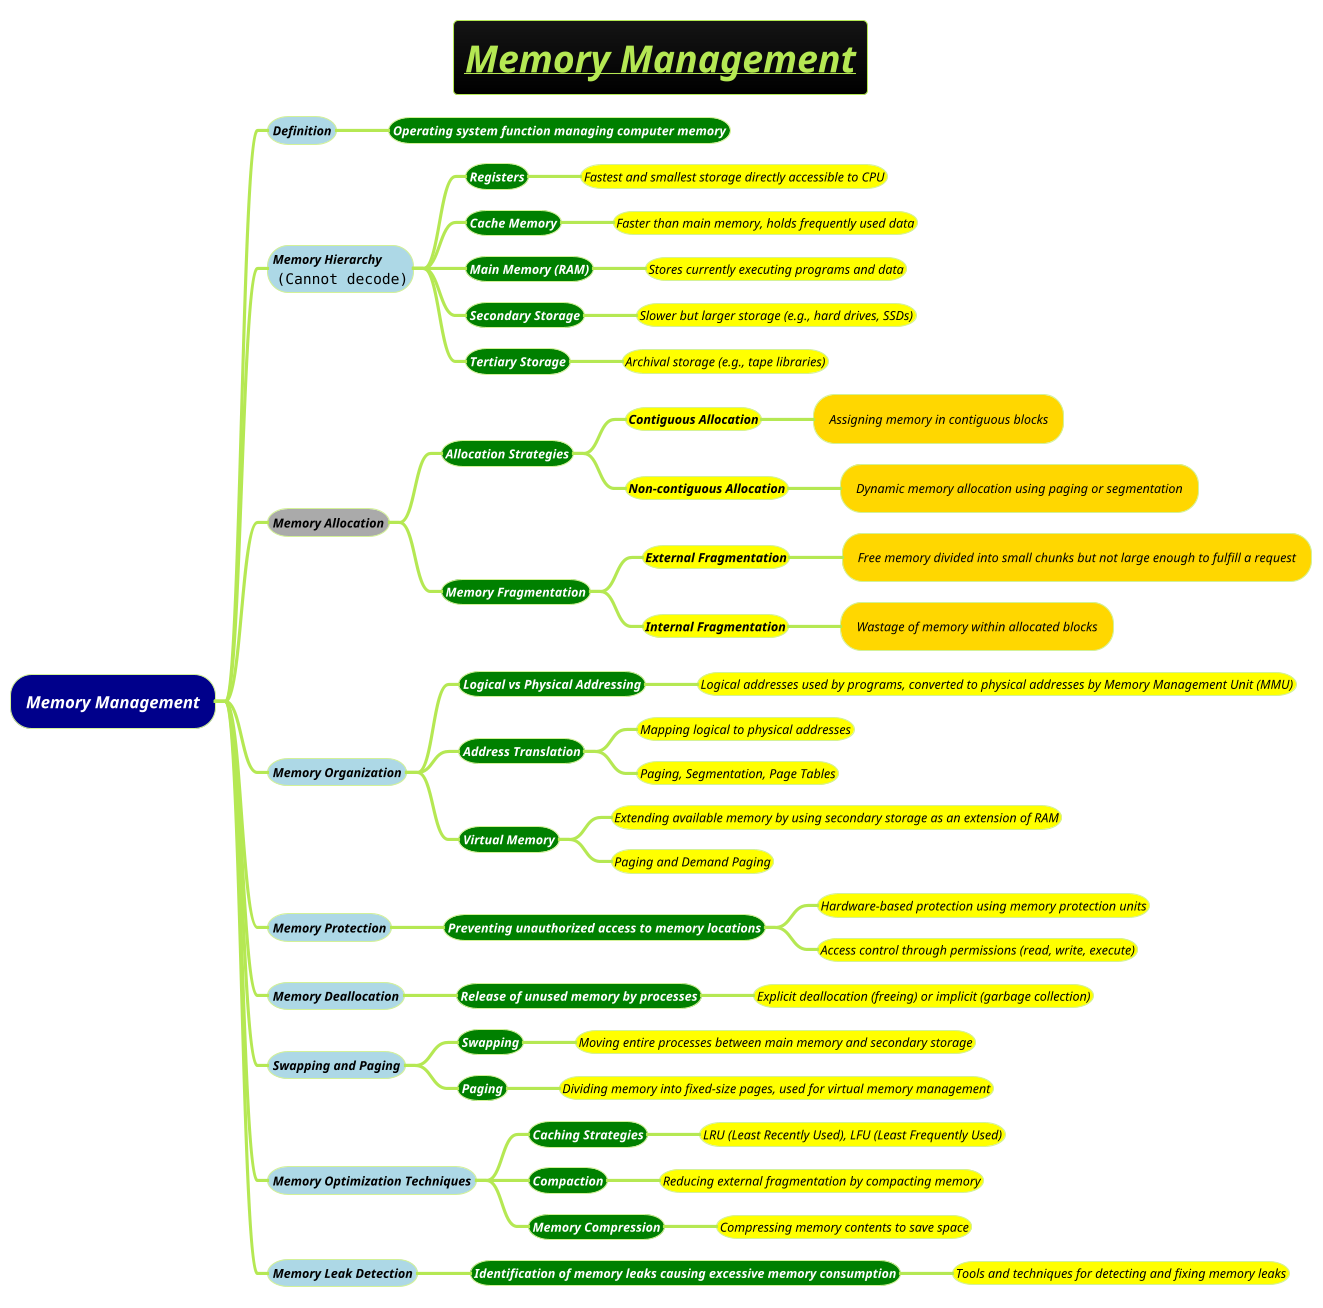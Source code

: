 @startmindmap
title =<i><b><u>Memory Management
!theme hacker

*[#darkblue] <i><color #white>Memory Management
**[#lightblue] <i><color #black><size:12>Definition
***[#green] <b><i><color #white><size:12>Operating system function managing computer memory
**[#lightblue] <i><color #black><size:12>Memory Hierarchy\n <img:images/img_10.png{scale=.7}>
***[#green] <b><i><color #white><size:12>Registers
****[#yellow] <i><color #black><size:12>Fastest and smallest storage directly accessible to CPU
***[#green] <b><i><color #white><size:12>Cache Memory
****[#yellow] <i><color #black><size:12>Faster than main memory, holds frequently used data
***[#green] <b><i><color #white><size:12>Main Memory (RAM)
****[#yellow] <i><color #black><size:12>Stores currently executing programs and data
***[#green] <b><i><color #white><size:12>Secondary Storage
****[#yellow] <i><color #black><size:12>Slower but larger storage (e.g., hard drives, SSDs)
***[#green] <b><i><color #white><size:12>Tertiary Storage
****[#yellow] <i><color #black><size:12>Archival storage (e.g., tape libraries)
**[#a] <i><color #black><size:12>Memory Allocation
***[#green] <b><i><color #white><size:12>Allocation Strategies
****[#yellow] <b><i><color #black><size:12>Contiguous Allocation
*****[#gold] <i><color #black><size:12>Assigning memory in contiguous blocks
****[#yellow] <b><i><color #black><size:12>Non-contiguous Allocation
*****[#gold] <i><color #black><size:12>Dynamic memory allocation using paging or segmentation
***[#green] <b><i><color #white><size:12>Memory Fragmentation
****[#yellow] <b><i><color #black><size:12>External Fragmentation
*****[#gold] <i><color #black><size:12>Free memory divided into small chunks but not large enough to fulfill a request
****[#yellow] <b><i><color #black><size:12>Internal Fragmentation
*****[#gold] <i><color #black><size:12>Wastage of memory within allocated blocks
**[#lightblue] <i><color #black><size:12>Memory Organization
***[#green] <b><i><color #white><size:12>Logical vs Physical Addressing
****[#yellow] <i><color #black><size:12>Logical addresses used by programs, converted to physical addresses by Memory Management Unit (MMU)
***[#green] <b><i><color #white><size:12>Address Translation
****[#yellow] <i><color #black><size:12>Mapping logical to physical addresses
****[#yellow] <i><color #black><size:12>Paging, Segmentation, Page Tables
***[#green] <b><i><color #white><size:12>Virtual Memory
****[#yellow] <i><color #black><size:12>Extending available memory by using secondary storage as an extension of RAM
****[#yellow] <i><color #black><size:12>Paging and Demand Paging
**[#lightblue] <i><color #black><size:12>Memory Protection
***[#green] <b><i><color #white><size:12>Preventing unauthorized access to memory locations
****[#yellow] <i><color #black><size:12>Hardware-based protection using memory protection units
****[#yellow] <i><color #black><size:12>Access control through permissions (read, write, execute)
**[#lightblue] <i><color #black><size:12>Memory Deallocation
***[#green] <b><i><color #white><size:12>Release of unused memory by processes
****[#yellow] <i><color #black><size:12>Explicit deallocation (freeing) or implicit (garbage collection)
**[#lightblue] <i><color #black><size:12>Swapping and Paging
***[#green] <b><i><color #white><size:12>Swapping
****[#yellow] <i><color #black><size:12>Moving entire processes between main memory and secondary storage
***[#green] <b><i><color #white><size:12>Paging
****[#yellow] <i><color #black><size:12>Dividing memory into fixed-size pages, used for virtual memory management
**[#lightblue] <i><color #black><size:12>Memory Optimization Techniques
***[#green] <b><i><color #white><size:12>Caching Strategies
****[#yellow] <i><color #black><size:12>LRU (Least Recently Used), LFU (Least Frequently Used)
***[#green] <b><i><color #white><size:12>Compaction
****[#yellow] <i><color #black><size:12>Reducing external fragmentation by compacting memory
***[#green] <b><i><color #white><size:12>Memory Compression
****[#yellow] <i><color #black><size:12>Compressing memory contents to save space
**[#lightblue] <i><color #black><size:12>Memory Leak Detection
***[#green] <b><i><color #white><size:12>Identification of memory leaks causing excessive memory consumption
****[#yellow] <i><color #black><size:12>Tools and techniques for detecting and fixing memory leaks
@endmindmap
